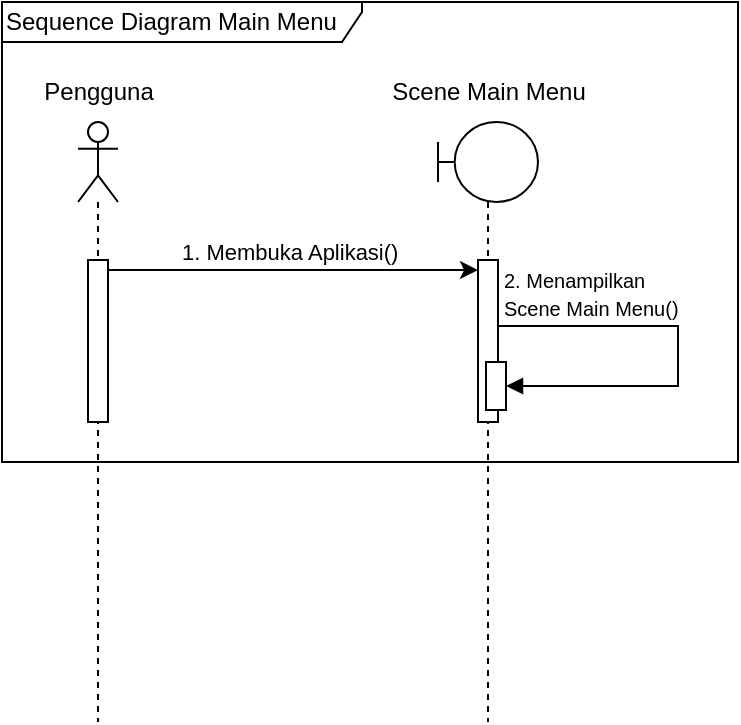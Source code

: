 <mxfile version="24.2.5" type="device">
  <diagram id="RAGtzLFKwbdUckXWn4iN" name="Halaman-1">
    <mxGraphModel dx="419" dy="1392" grid="1" gridSize="10" guides="1" tooltips="1" connect="1" arrows="1" fold="1" page="1" pageScale="1" pageWidth="827" pageHeight="1169" math="0" shadow="0">
      <root>
        <mxCell id="0" />
        <mxCell id="1" parent="0" />
        <mxCell id="cGDwaTatzxDNPmwoPCMb-3" value="&lt;div&gt;&lt;/div&gt;" style="shape=umlLifeline;perimeter=lifelinePerimeter;whiteSpace=wrap;html=1;container=1;dropTarget=0;collapsible=0;recursiveResize=0;outlineConnect=0;portConstraint=eastwest;newEdgeStyle={&quot;curved&quot;:0,&quot;rounded&quot;:0};participant=umlActor;size=40;" parent="1" vertex="1">
          <mxGeometry x="170" y="40" width="20" height="300" as="geometry" />
        </mxCell>
        <mxCell id="cGDwaTatzxDNPmwoPCMb-5" value="" style="html=1;points=[[0,0,0,0,5],[0,1,0,0,-5],[1,0,0,0,5],[1,1,0,0,-5]];perimeter=orthogonalPerimeter;outlineConnect=0;targetShapes=umlLifeline;portConstraint=eastwest;newEdgeStyle={&quot;curved&quot;:0,&quot;rounded&quot;:0};" parent="cGDwaTatzxDNPmwoPCMb-3" vertex="1">
          <mxGeometry x="5" y="69" width="10" height="81" as="geometry" />
        </mxCell>
        <mxCell id="cGDwaTatzxDNPmwoPCMb-4" value="&lt;div&gt;Pengguna&lt;/div&gt;" style="text;html=1;align=center;verticalAlign=middle;resizable=0;points=[];autosize=1;strokeColor=none;fillColor=none;" parent="1" vertex="1">
          <mxGeometry x="140" y="10" width="80" height="30" as="geometry" />
        </mxCell>
        <mxCell id="cGDwaTatzxDNPmwoPCMb-6" value="" style="shape=umlLifeline;perimeter=lifelinePerimeter;whiteSpace=wrap;html=1;container=1;dropTarget=0;collapsible=0;recursiveResize=0;outlineConnect=0;portConstraint=eastwest;newEdgeStyle={&quot;curved&quot;:0,&quot;rounded&quot;:0};participant=umlBoundary;" parent="1" vertex="1">
          <mxGeometry x="350" y="40" width="50" height="300" as="geometry" />
        </mxCell>
        <mxCell id="cGDwaTatzxDNPmwoPCMb-8" value="" style="html=1;points=[[0,0,0,0,5],[0,1,0,0,-5],[1,0,0,0,5],[1,1,0,0,-5]];perimeter=orthogonalPerimeter;outlineConnect=0;targetShapes=umlLifeline;portConstraint=eastwest;newEdgeStyle={&quot;curved&quot;:0,&quot;rounded&quot;:0};" parent="cGDwaTatzxDNPmwoPCMb-6" vertex="1">
          <mxGeometry x="20" y="69" width="10" height="81" as="geometry" />
        </mxCell>
        <mxCell id="cGDwaTatzxDNPmwoPCMb-12" value="" style="html=1;align=left;spacingLeft=2;endArrow=block;rounded=0;edgeStyle=orthogonalEdgeStyle;curved=0;rounded=0;" parent="cGDwaTatzxDNPmwoPCMb-6" target="cGDwaTatzxDNPmwoPCMb-11" edge="1" source="cGDwaTatzxDNPmwoPCMb-8">
          <mxGeometry x="-1" y="22" relative="1" as="geometry">
            <mxPoint x="30" y="102" as="sourcePoint" />
            <Array as="points">
              <mxPoint x="120" y="102" />
              <mxPoint x="120" y="132" />
            </Array>
            <mxPoint x="35" y="132" as="targetPoint" />
            <mxPoint as="offset" />
          </mxGeometry>
        </mxCell>
        <mxCell id="cGDwaTatzxDNPmwoPCMb-11" value="" style="html=1;points=[[0,0,0,0,5],[0,1,0,0,-5],[1,0,0,0,5],[1,1,0,0,-5]];perimeter=orthogonalPerimeter;outlineConnect=0;targetShapes=umlLifeline;portConstraint=eastwest;newEdgeStyle={&quot;curved&quot;:0,&quot;rounded&quot;:0};" parent="cGDwaTatzxDNPmwoPCMb-6" vertex="1">
          <mxGeometry x="24" y="120" width="10" height="24" as="geometry" />
        </mxCell>
        <mxCell id="cGDwaTatzxDNPmwoPCMb-7" value="&lt;div&gt;Scene Main Menu&lt;/div&gt;" style="text;html=1;align=center;verticalAlign=middle;resizable=0;points=[];autosize=1;strokeColor=none;fillColor=none;" parent="1" vertex="1">
          <mxGeometry x="315" y="10" width="120" height="30" as="geometry" />
        </mxCell>
        <mxCell id="cGDwaTatzxDNPmwoPCMb-9" style="edgeStyle=orthogonalEdgeStyle;rounded=0;orthogonalLoop=1;jettySize=auto;html=1;curved=0;entryX=0;entryY=0;entryDx=0;entryDy=5;entryPerimeter=0;exitX=1;exitY=0;exitDx=0;exitDy=5;exitPerimeter=0;" parent="1" source="cGDwaTatzxDNPmwoPCMb-5" target="cGDwaTatzxDNPmwoPCMb-8" edge="1">
          <mxGeometry relative="1" as="geometry" />
        </mxCell>
        <mxCell id="cGDwaTatzxDNPmwoPCMb-10" value="1. Membuka Aplikasi()" style="edgeLabel;html=1;align=left;verticalAlign=middle;resizable=0;points=[];" parent="cGDwaTatzxDNPmwoPCMb-9" vertex="1" connectable="0">
          <mxGeometry x="-0.33" y="1" relative="1" as="geometry">
            <mxPoint x="-27" y="-8" as="offset" />
          </mxGeometry>
        </mxCell>
        <mxCell id="6sXo3k42NuzA3aXe08pG-1" value="&lt;span style=&quot;font-size: 10px;&quot;&gt;2. Menampilkan&amp;nbsp;&lt;/span&gt;&lt;div&gt;&lt;span style=&quot;font-size: 10px;&quot;&gt;Scene&amp;nbsp;&lt;/span&gt;&lt;span style=&quot;font-size: 10px;&quot;&gt;Main Menu()&lt;/span&gt;&lt;/div&gt;" style="edgeLabel;html=1;align=left;verticalAlign=middle;resizable=0;points=[];" vertex="1" connectable="0" parent="cGDwaTatzxDNPmwoPCMb-9">
          <mxGeometry x="-0.33" y="1" relative="1" as="geometry">
            <mxPoint x="134" y="13" as="offset" />
          </mxGeometry>
        </mxCell>
        <mxCell id="cGDwaTatzxDNPmwoPCMb-13" value="Sequence Diagram Main Menu" style="shape=umlFrame;whiteSpace=wrap;html=1;pointerEvents=0;width=180;height=20;align=left;" parent="1" vertex="1">
          <mxGeometry x="132" y="-20" width="368" height="230" as="geometry" />
        </mxCell>
      </root>
    </mxGraphModel>
  </diagram>
</mxfile>

